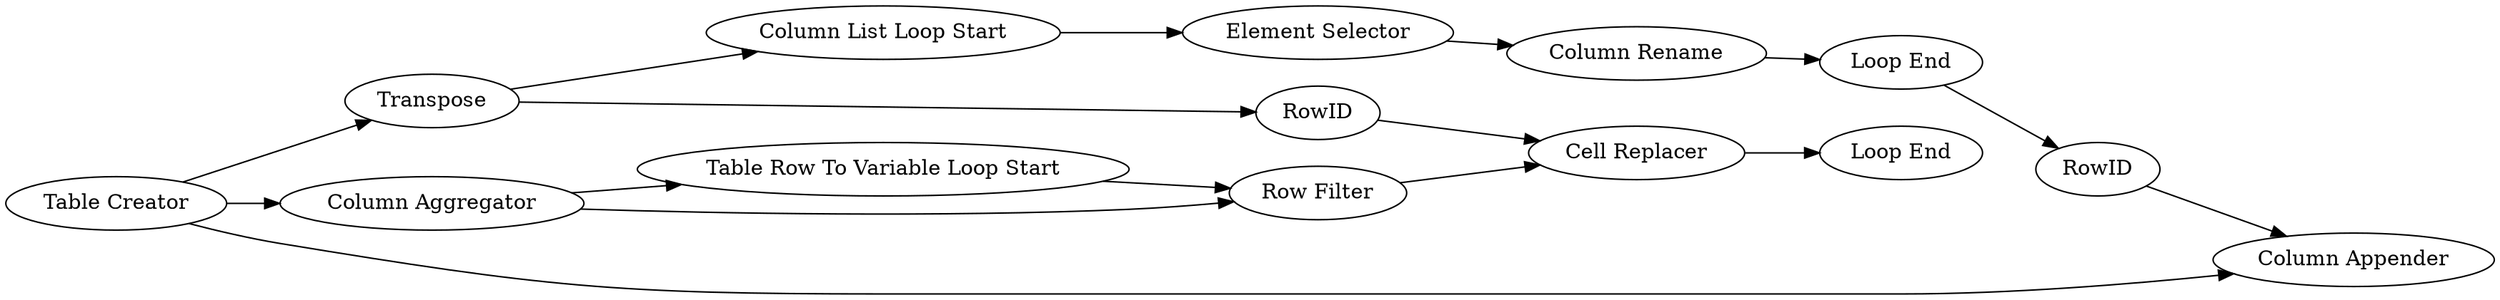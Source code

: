 digraph {
	54 -> 63
	53 -> 59
	67 -> 66
	69 -> 67
	52 -> 53
	66 -> 70
	54 -> 57
	57 -> 58
	60 -> 58
	53 -> 60
	59 -> 60
	58 -> 61
	52 -> 54
	64 -> 69
	52 -> 70
	63 -> 64
	64 [label="Element Selector"]
	57 [label=RowID]
	66 [label=RowID]
	70 [label="Column Appender"]
	53 [label="Column Aggregator"]
	69 [label="Column Rename"]
	67 [label="Loop End"]
	58 [label="Cell Replacer"]
	63 [label="Column List Loop Start"]
	61 [label="Loop End"]
	54 [label=Transpose]
	52 [label="Table Creator"]
	60 [label="Row Filter"]
	59 [label="Table Row To Variable Loop Start"]
	rankdir=LR
}
